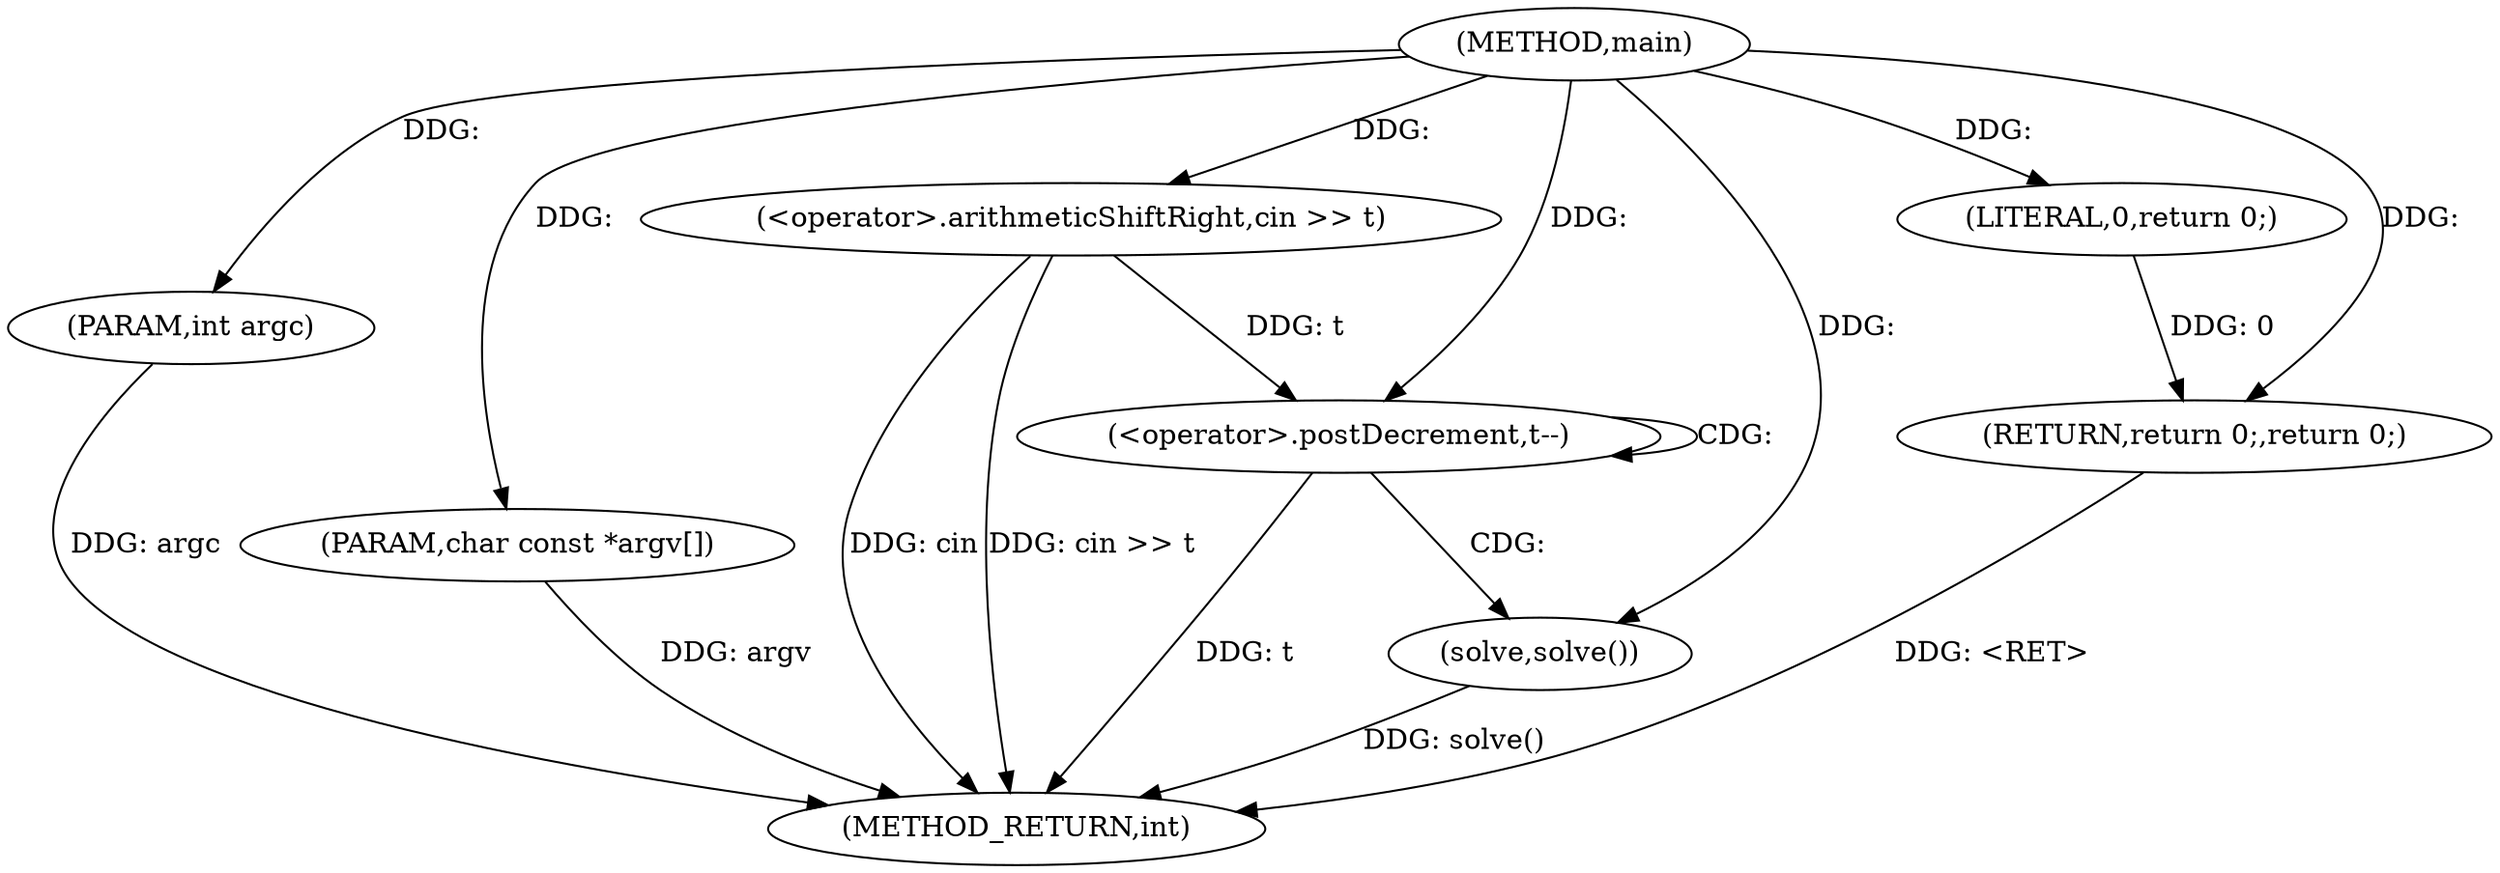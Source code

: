 digraph "main" {  
"1000226" [label = "(METHOD,main)" ]
"1000240" [label = "(METHOD_RETURN,int)" ]
"1000227" [label = "(PARAM,int argc)" ]
"1000228" [label = "(PARAM,char const *argv[])" ]
"1000231" [label = "(<operator>.arithmeticShiftRight,cin >> t)" ]
"1000238" [label = "(RETURN,return 0;,return 0;)" ]
"1000235" [label = "(<operator>.postDecrement,t--)" ]
"1000237" [label = "(solve,solve())" ]
"1000239" [label = "(LITERAL,0,return 0;)" ]
  "1000238" -> "1000240"  [ label = "DDG: <RET>"] 
  "1000227" -> "1000240"  [ label = "DDG: argc"] 
  "1000228" -> "1000240"  [ label = "DDG: argv"] 
  "1000231" -> "1000240"  [ label = "DDG: cin >> t"] 
  "1000235" -> "1000240"  [ label = "DDG: t"] 
  "1000237" -> "1000240"  [ label = "DDG: solve()"] 
  "1000231" -> "1000240"  [ label = "DDG: cin"] 
  "1000226" -> "1000227"  [ label = "DDG: "] 
  "1000226" -> "1000228"  [ label = "DDG: "] 
  "1000239" -> "1000238"  [ label = "DDG: 0"] 
  "1000226" -> "1000238"  [ label = "DDG: "] 
  "1000226" -> "1000231"  [ label = "DDG: "] 
  "1000226" -> "1000237"  [ label = "DDG: "] 
  "1000226" -> "1000239"  [ label = "DDG: "] 
  "1000231" -> "1000235"  [ label = "DDG: t"] 
  "1000226" -> "1000235"  [ label = "DDG: "] 
  "1000235" -> "1000235"  [ label = "CDG: "] 
  "1000235" -> "1000237"  [ label = "CDG: "] 
}
